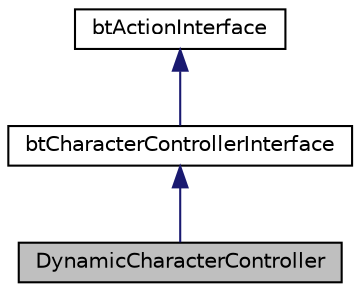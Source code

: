 digraph "DynamicCharacterController"
{
  edge [fontname="Helvetica",fontsize="10",labelfontname="Helvetica",labelfontsize="10"];
  node [fontname="Helvetica",fontsize="10",shape=record];
  Node1 [label="DynamicCharacterController",height=0.2,width=0.4,color="black", fillcolor="grey75", style="filled", fontcolor="black"];
  Node2 -> Node1 [dir="back",color="midnightblue",fontsize="10",style="solid"];
  Node2 [label="btCharacterControllerInterface",height=0.2,width=0.4,color="black", fillcolor="white", style="filled",URL="$classbt_character_controller_interface.html"];
  Node3 -> Node2 [dir="back",color="midnightblue",fontsize="10",style="solid"];
  Node3 [label="btActionInterface",height=0.2,width=0.4,color="black", fillcolor="white", style="filled",URL="$classbt_action_interface.html",tooltip="Basic interface to allow actions such as vehicles and characters to be updated inside a btDynamicsWor..."];
}
